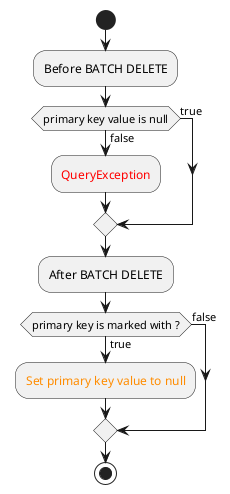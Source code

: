 @startuml
start
    :Before BATCH DELETE;
if (primary key value is null) then(false)
    :<color:red>QueryException;
else (true)
endif
    :After BATCH DELETE;
if (primary key is marked with ?) then(true)
    :<color:darkorange>Set primary key value to null;
else (false)
endif
stop
@enduml
